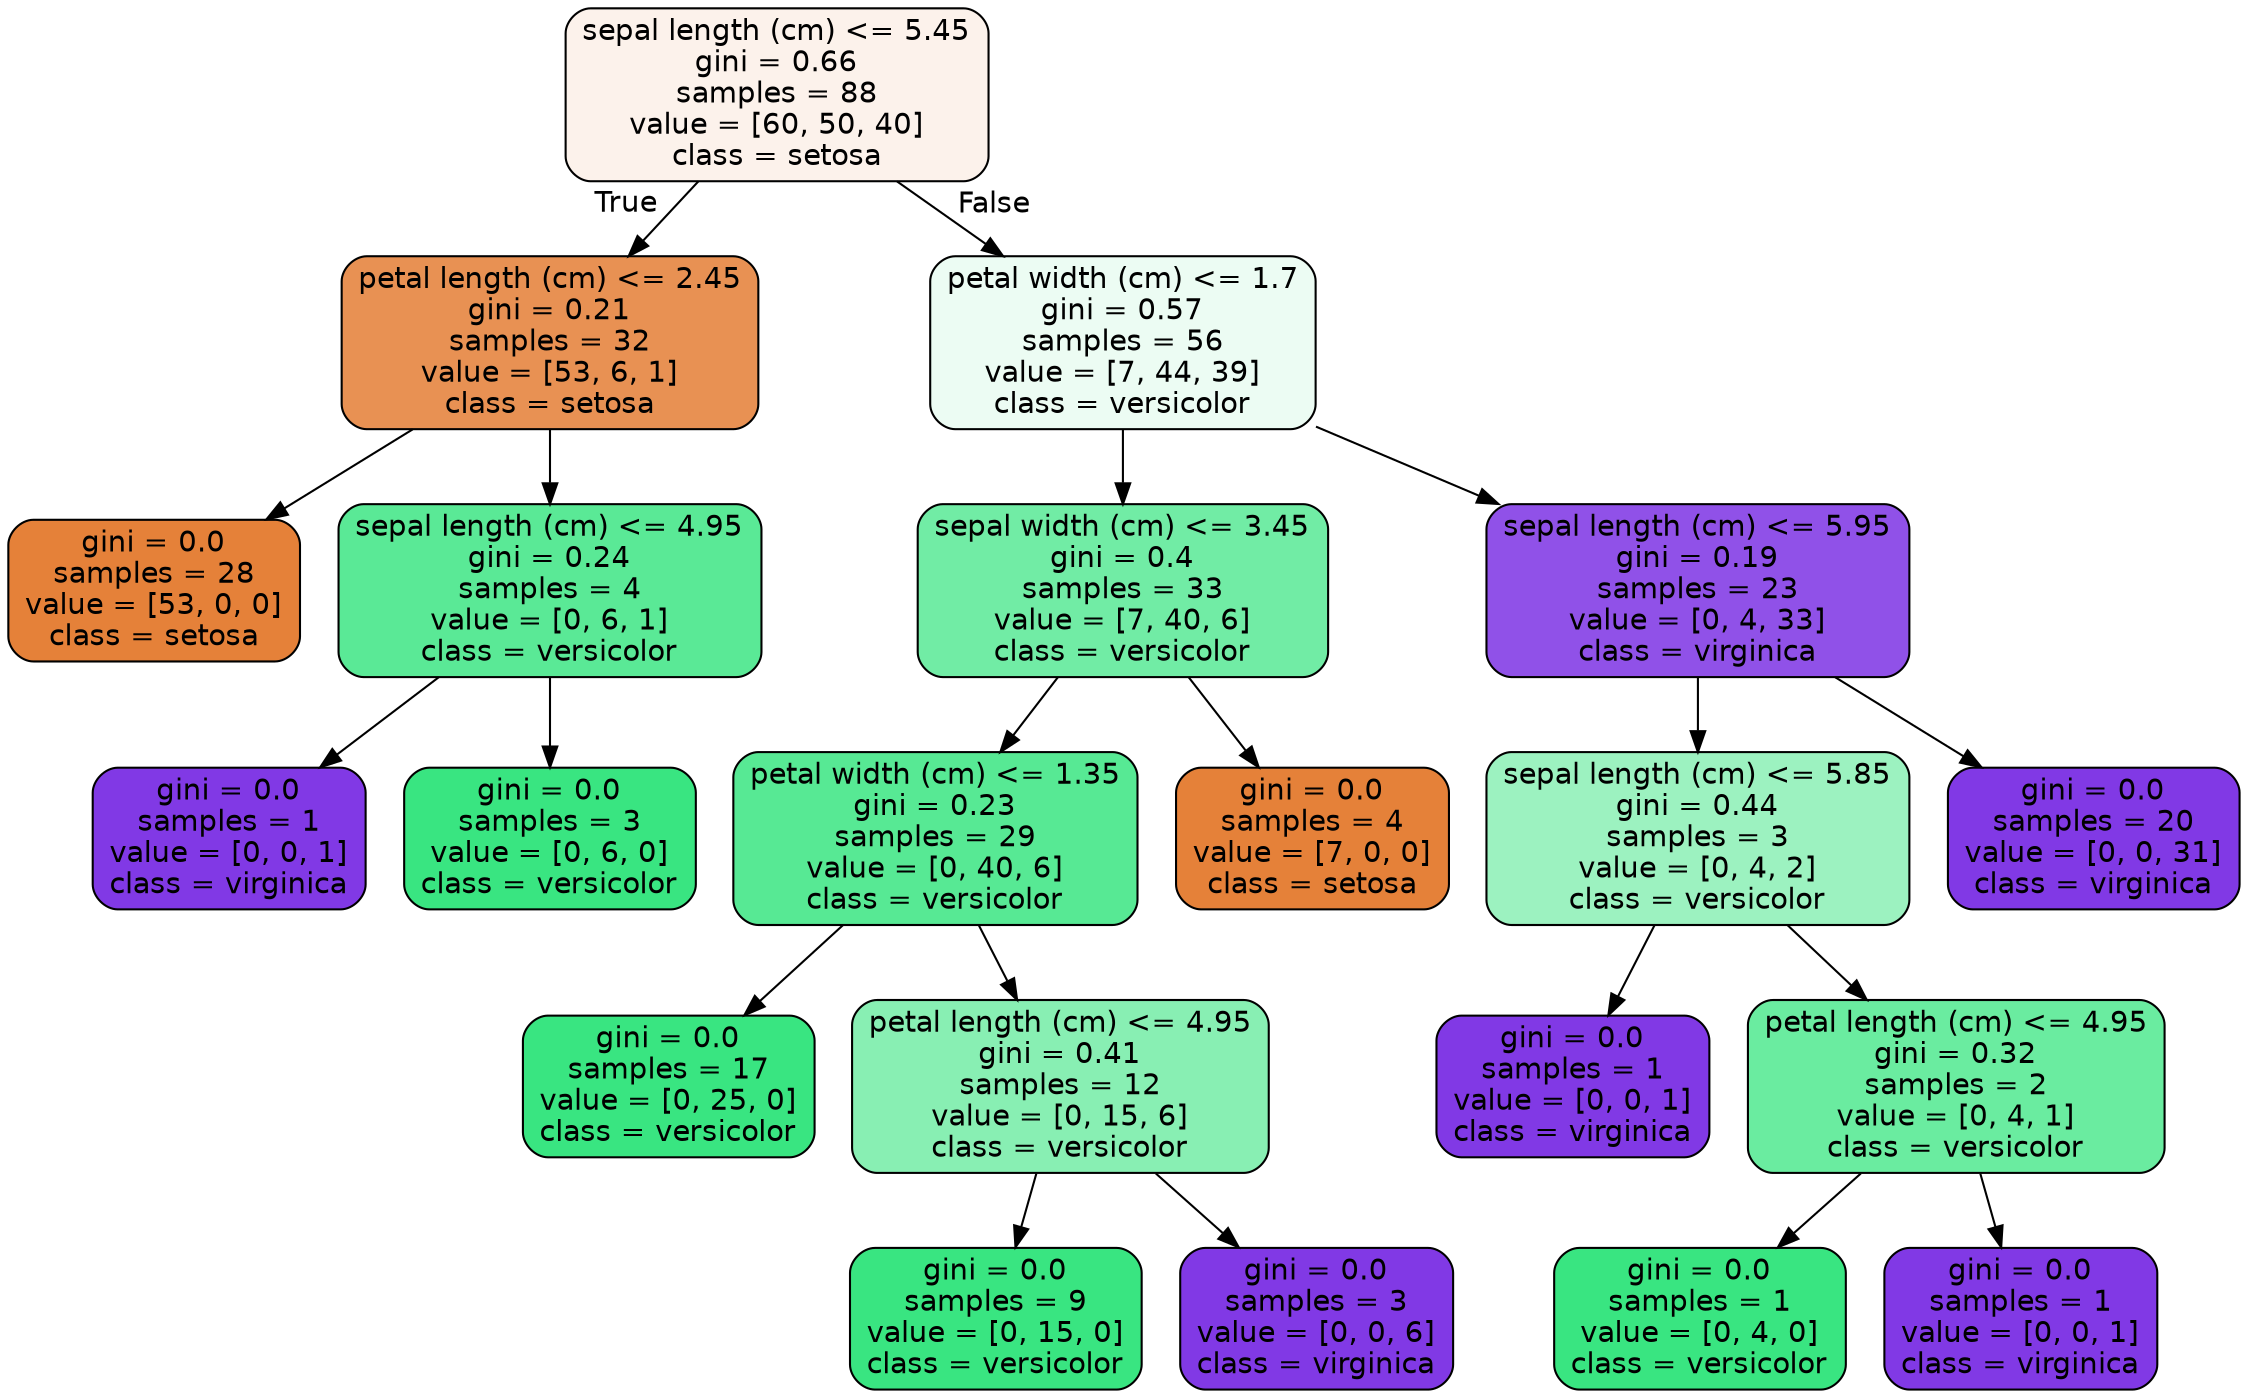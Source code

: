 digraph Tree {
node [shape=box, style="filled, rounded", color="black", fontname=helvetica] ;
edge [fontname=helvetica] ;
0 [label="sepal length (cm) <= 5.45\ngini = 0.66\nsamples = 88\nvalue = [60, 50, 40]\nclass = setosa", fillcolor="#fcf2eb"] ;
1 [label="petal length (cm) <= 2.45\ngini = 0.21\nsamples = 32\nvalue = [53, 6, 1]\nclass = setosa", fillcolor="#e89153"] ;
0 -> 1 [labeldistance=2.5, labelangle=45, headlabel="True"] ;
2 [label="gini = 0.0\nsamples = 28\nvalue = [53, 0, 0]\nclass = setosa", fillcolor="#e58139"] ;
1 -> 2 ;
3 [label="sepal length (cm) <= 4.95\ngini = 0.24\nsamples = 4\nvalue = [0, 6, 1]\nclass = versicolor", fillcolor="#5ae996"] ;
1 -> 3 ;
4 [label="gini = 0.0\nsamples = 1\nvalue = [0, 0, 1]\nclass = virginica", fillcolor="#8139e5"] ;
3 -> 4 ;
5 [label="gini = 0.0\nsamples = 3\nvalue = [0, 6, 0]\nclass = versicolor", fillcolor="#39e581"] ;
3 -> 5 ;
6 [label="petal width (cm) <= 1.7\ngini = 0.57\nsamples = 56\nvalue = [7, 44, 39]\nclass = versicolor", fillcolor="#ecfcf3"] ;
0 -> 6 [labeldistance=2.5, labelangle=-45, headlabel="False"] ;
7 [label="sepal width (cm) <= 3.45\ngini = 0.4\nsamples = 33\nvalue = [7, 40, 6]\nclass = versicolor", fillcolor="#71eca5"] ;
6 -> 7 ;
8 [label="petal width (cm) <= 1.35\ngini = 0.23\nsamples = 29\nvalue = [0, 40, 6]\nclass = versicolor", fillcolor="#57e994"] ;
7 -> 8 ;
9 [label="gini = 0.0\nsamples = 17\nvalue = [0, 25, 0]\nclass = versicolor", fillcolor="#39e581"] ;
8 -> 9 ;
10 [label="petal length (cm) <= 4.95\ngini = 0.41\nsamples = 12\nvalue = [0, 15, 6]\nclass = versicolor", fillcolor="#88efb3"] ;
8 -> 10 ;
11 [label="gini = 0.0\nsamples = 9\nvalue = [0, 15, 0]\nclass = versicolor", fillcolor="#39e581"] ;
10 -> 11 ;
12 [label="gini = 0.0\nsamples = 3\nvalue = [0, 0, 6]\nclass = virginica", fillcolor="#8139e5"] ;
10 -> 12 ;
13 [label="gini = 0.0\nsamples = 4\nvalue = [7, 0, 0]\nclass = setosa", fillcolor="#e58139"] ;
7 -> 13 ;
14 [label="sepal length (cm) <= 5.95\ngini = 0.19\nsamples = 23\nvalue = [0, 4, 33]\nclass = virginica", fillcolor="#9051e8"] ;
6 -> 14 ;
15 [label="sepal length (cm) <= 5.85\ngini = 0.44\nsamples = 3\nvalue = [0, 4, 2]\nclass = versicolor", fillcolor="#9cf2c0"] ;
14 -> 15 ;
16 [label="gini = 0.0\nsamples = 1\nvalue = [0, 0, 1]\nclass = virginica", fillcolor="#8139e5"] ;
15 -> 16 ;
17 [label="petal length (cm) <= 4.95\ngini = 0.32\nsamples = 2\nvalue = [0, 4, 1]\nclass = versicolor", fillcolor="#6aeca0"] ;
15 -> 17 ;
18 [label="gini = 0.0\nsamples = 1\nvalue = [0, 4, 0]\nclass = versicolor", fillcolor="#39e581"] ;
17 -> 18 ;
19 [label="gini = 0.0\nsamples = 1\nvalue = [0, 0, 1]\nclass = virginica", fillcolor="#8139e5"] ;
17 -> 19 ;
20 [label="gini = 0.0\nsamples = 20\nvalue = [0, 0, 31]\nclass = virginica", fillcolor="#8139e5"] ;
14 -> 20 ;
}